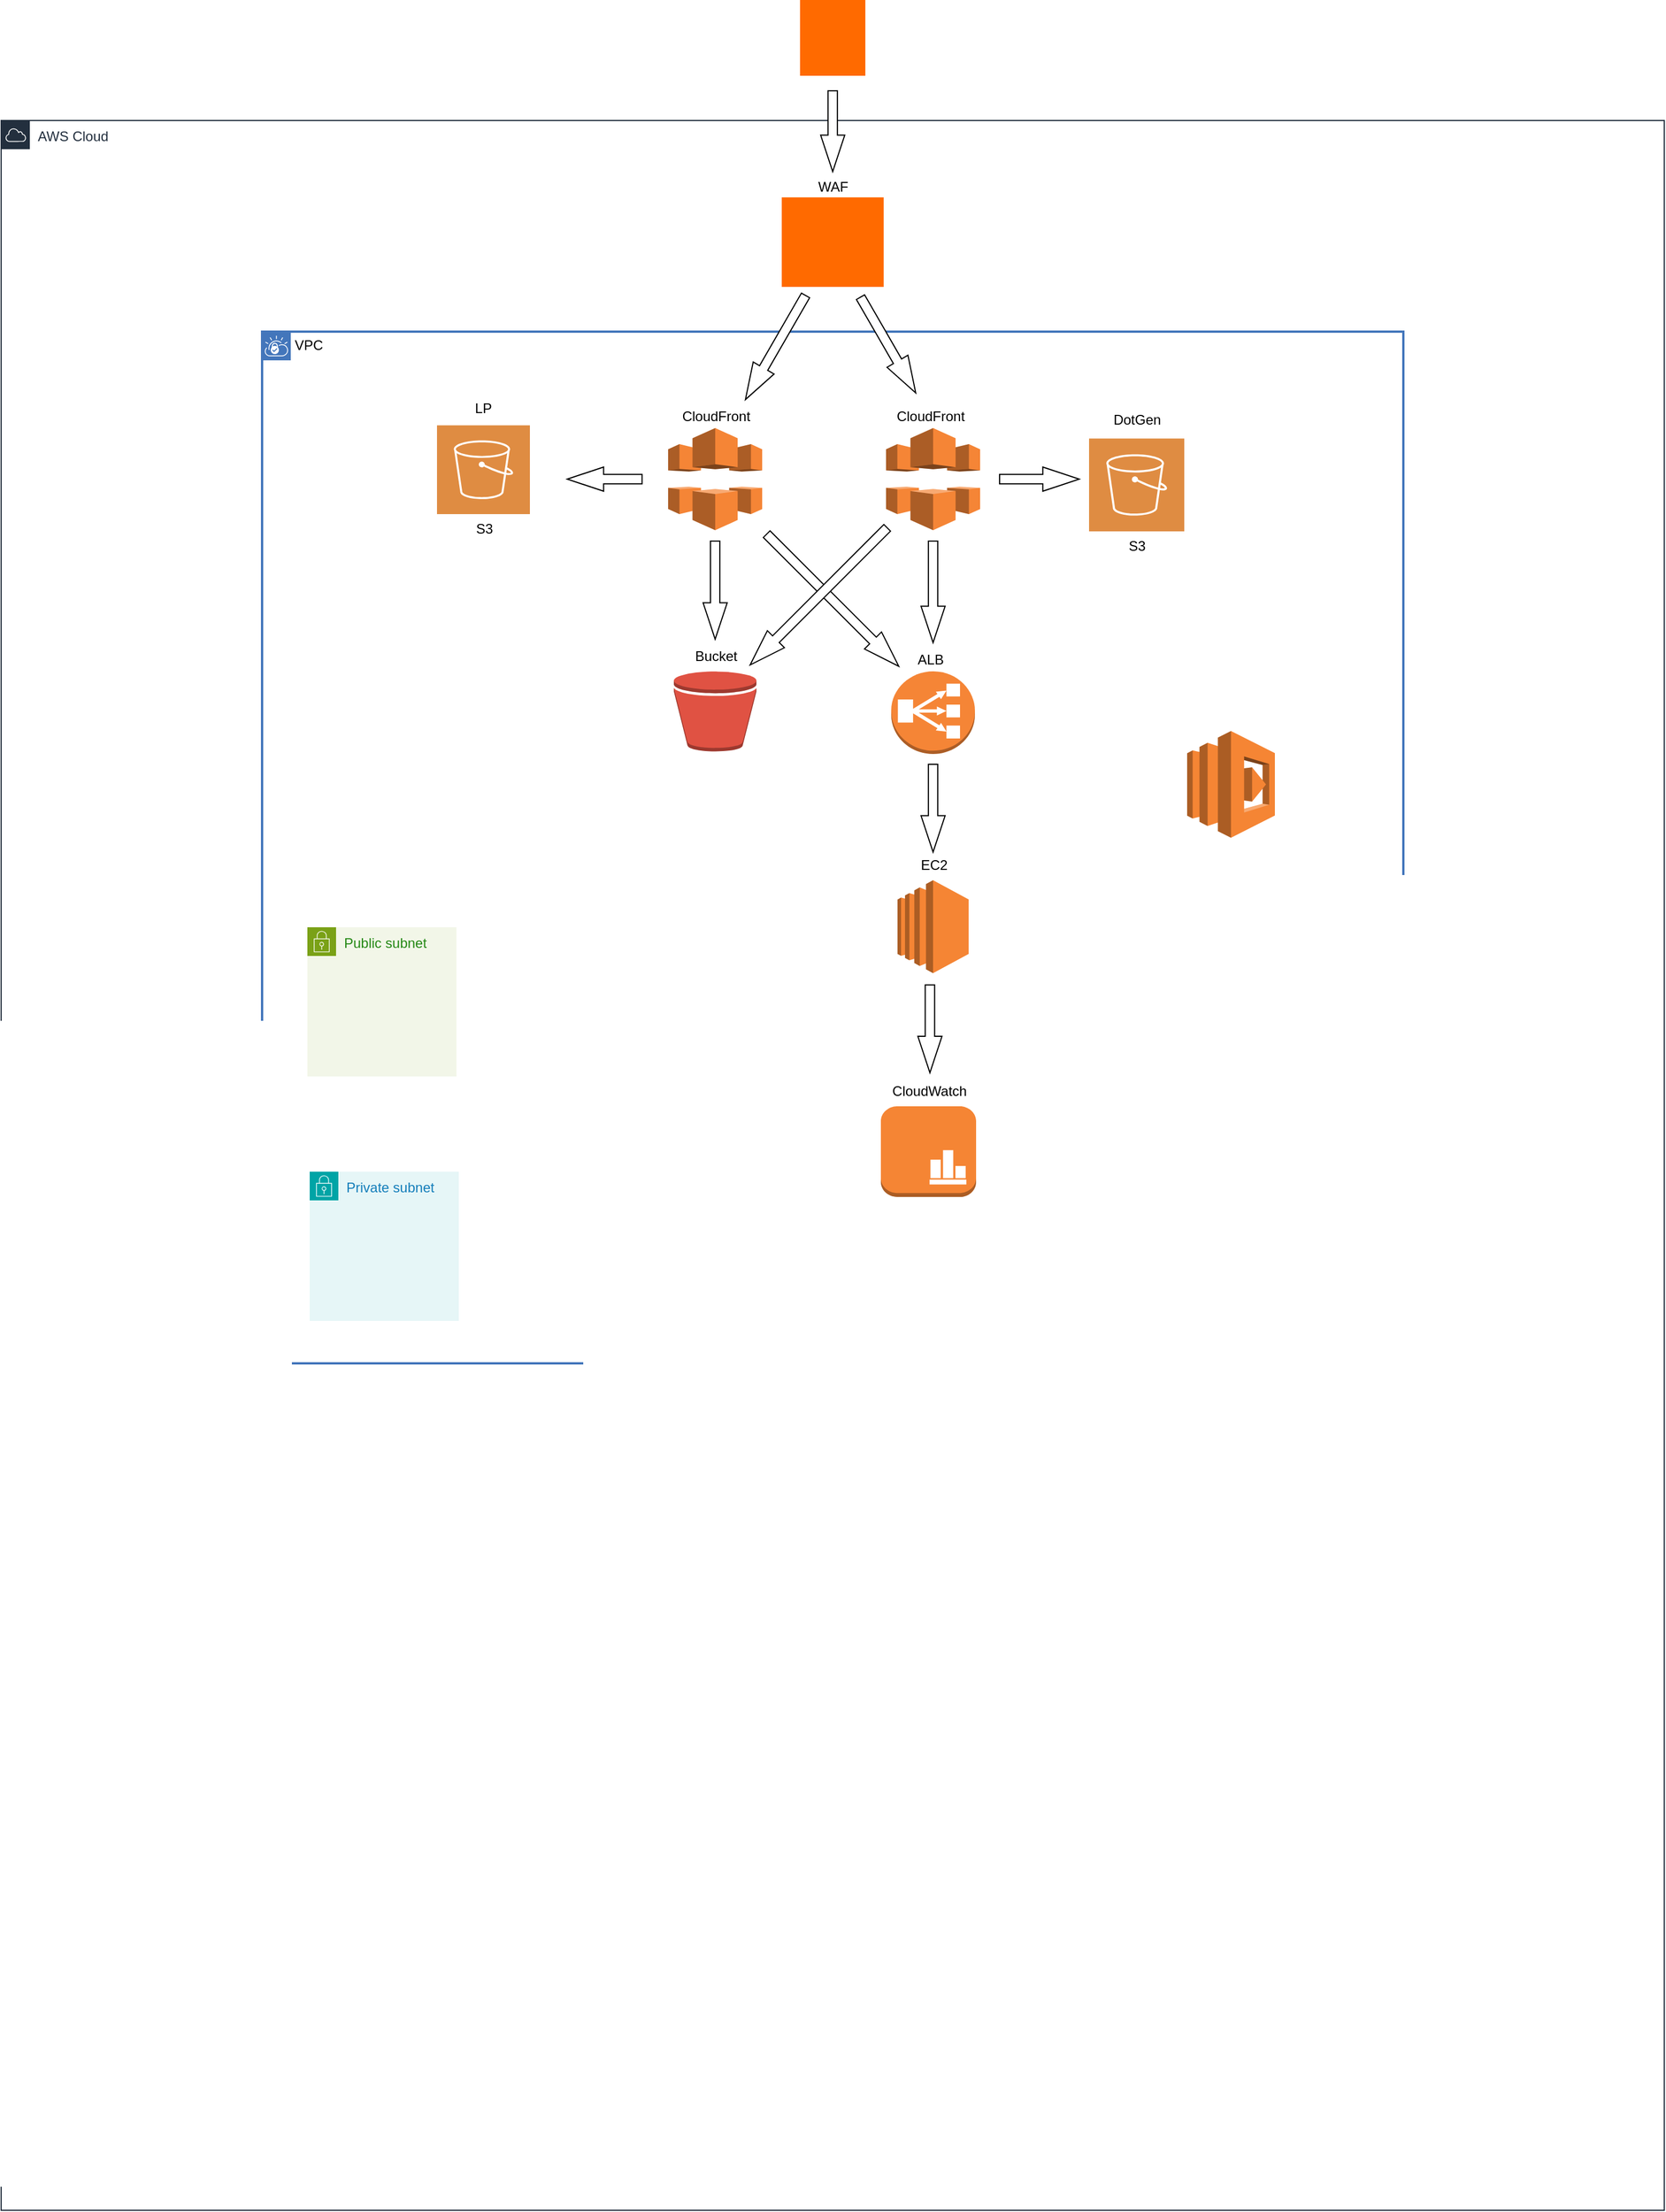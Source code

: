 <mxfile version="26.1.0">
  <diagram name="Page-1" id="Q-akTz2TxdO1c06iq3hH">
    <mxGraphModel dx="3354" dy="1480" grid="0" gridSize="10" guides="1" tooltips="1" connect="1" arrows="1" fold="1" page="0" pageScale="1" pageWidth="1654" pageHeight="1169" background="none" math="0" shadow="0">
      <root>
        <mxCell id="0" />
        <mxCell id="1" parent="0" />
        <mxCell id="kdxTP70CBCHhWi5CyuVd-4" value="AWS Cloud" style="points=[[0,0],[0.25,0],[0.5,0],[0.75,0],[1,0],[1,0.25],[1,0.5],[1,0.75],[1,1],[0.75,1],[0.5,1],[0.25,1],[0,1],[0,0.75],[0,0.5],[0,0.25]];outlineConnect=0;gradientColor=none;html=1;whiteSpace=wrap;fontSize=12;fontStyle=0;container=1;pointerEvents=0;collapsible=0;recursiveResize=0;shape=mxgraph.aws4.group;grIcon=mxgraph.aws4.group_aws_cloud;strokeColor=#232F3E;fillColor=none;verticalAlign=top;align=left;spacingLeft=30;fontColor=#232F3E;dashed=0;" parent="1" vertex="1">
          <mxGeometry x="-297" y="-52" width="1450" height="1821" as="geometry" />
        </mxCell>
        <mxCell id="kdxTP70CBCHhWi5CyuVd-19" value="VPC" style="shape=mxgraph.ibm.box;prType=vpc;fontStyle=0;verticalAlign=top;align=left;spacingLeft=32;spacingTop=4;fillColor=none;rounded=0;whiteSpace=wrap;html=1;strokeColor=#4376BB;strokeWidth=2;dashed=0;container=1;spacing=-4;collapsible=0;expand=0;recursiveResize=0;" parent="kdxTP70CBCHhWi5CyuVd-4" vertex="1">
          <mxGeometry x="227.5" y="184" width="995" height="899" as="geometry" />
        </mxCell>
        <mxCell id="kdxTP70CBCHhWi5CyuVd-65" value="Private subnet" style="points=[[0,0],[0.25,0],[0.5,0],[0.75,0],[1,0],[1,0.25],[1,0.5],[1,0.75],[1,1],[0.75,1],[0.5,1],[0.25,1],[0,1],[0,0.75],[0,0.5],[0,0.25]];outlineConnect=0;gradientColor=none;html=1;whiteSpace=wrap;fontSize=12;fontStyle=0;container=1;pointerEvents=0;collapsible=0;recursiveResize=0;shape=mxgraph.aws4.group;grIcon=mxgraph.aws4.group_security_group;grStroke=0;strokeColor=#00A4A6;fillColor=#E6F6F7;verticalAlign=top;align=left;spacingLeft=30;fontColor=#147EBA;dashed=0;" parent="kdxTP70CBCHhWi5CyuVd-19" vertex="1">
          <mxGeometry x="41.5" y="732" width="130" height="130" as="geometry" />
        </mxCell>
        <mxCell id="kdxTP70CBCHhWi5CyuVd-27" value="" style="html=1;shadow=0;dashed=0;align=center;verticalAlign=middle;shape=mxgraph.arrows2.arrow;dy=0.61;dx=31.76;notch=0;rotation=-180;" parent="kdxTP70CBCHhWi5CyuVd-19" vertex="1">
          <mxGeometry x="266.0" y="118" width="65.27" height="21" as="geometry" />
        </mxCell>
        <mxCell id="kdxTP70CBCHhWi5CyuVd-30" value="" style="html=1;shadow=0;dashed=0;align=center;verticalAlign=middle;shape=mxgraph.arrows2.arrow;dy=0.61;dx=31.76;notch=0;rotation=0;" parent="kdxTP70CBCHhWi5CyuVd-19" vertex="1">
          <mxGeometry x="643" y="118" width="69.44" height="21" as="geometry" />
        </mxCell>
        <mxCell id="kdxTP70CBCHhWi5CyuVd-32" value="" style="html=1;shadow=0;dashed=0;align=center;verticalAlign=middle;shape=mxgraph.arrows2.arrow;dy=0.61;dx=31.76;notch=0;rotation=45;" parent="kdxTP70CBCHhWi5CyuVd-19" vertex="1">
          <mxGeometry x="416.07" y="223.5" width="162.86" height="21" as="geometry" />
        </mxCell>
        <mxCell id="kdxTP70CBCHhWi5CyuVd-33" value="" style="html=1;shadow=0;dashed=0;align=center;verticalAlign=middle;shape=mxgraph.arrows2.arrow;dy=0.61;dx=31.76;notch=0;rotation=90;" parent="kdxTP70CBCHhWi5CyuVd-19" vertex="1">
          <mxGeometry x="540.75" y="216.25" width="88.5" height="21" as="geometry" />
        </mxCell>
        <mxCell id="kdxTP70CBCHhWi5CyuVd-34" value="" style="html=1;shadow=0;dashed=0;align=center;verticalAlign=middle;shape=mxgraph.arrows2.arrow;dy=0.61;dx=31.76;notch=0;rotation=-225;" parent="kdxTP70CBCHhWi5CyuVd-19" vertex="1">
          <mxGeometry x="400.76" y="220.17" width="169" height="21" as="geometry" />
        </mxCell>
        <mxCell id="kdxTP70CBCHhWi5CyuVd-35" value="" style="html=1;shadow=0;dashed=0;align=center;verticalAlign=middle;shape=mxgraph.arrows2.arrow;dy=0.61;dx=31.76;notch=0;rotation=90;" parent="kdxTP70CBCHhWi5CyuVd-19" vertex="1">
          <mxGeometry x="352.25" y="214.75" width="85.5" height="21" as="geometry" />
        </mxCell>
        <mxCell id="kdxTP70CBCHhWi5CyuVd-36" value="" style="html=1;shadow=0;dashed=0;align=center;verticalAlign=middle;shape=mxgraph.arrows2.arrow;dy=0.61;dx=31.76;notch=0;rotation=90;" parent="kdxTP70CBCHhWi5CyuVd-19" vertex="1">
          <mxGeometry x="546.75" y="404.75" width="76.5" height="21" as="geometry" />
        </mxCell>
        <mxCell id="kdxTP70CBCHhWi5CyuVd-23" value="" style="outlineConnect=0;dashed=0;verticalLabelPosition=bottom;verticalAlign=top;align=center;html=1;shape=mxgraph.aws3.lambda;fillColor=#F58534;gradientColor=none;" parent="kdxTP70CBCHhWi5CyuVd-19" vertex="1">
          <mxGeometry x="806.5" y="348" width="76.5" height="93" as="geometry" />
        </mxCell>
        <mxCell id="kdxTP70CBCHhWi5CyuVd-38" value="" style="html=1;shadow=0;dashed=0;align=center;verticalAlign=middle;shape=mxgraph.arrows2.arrow;dy=0.61;dx=31.76;notch=0;rotation=60;" parent="kdxTP70CBCHhWi5CyuVd-19" vertex="1">
          <mxGeometry x="497.66" y="1.14" width="96.27" height="21" as="geometry" />
        </mxCell>
        <mxCell id="kdxTP70CBCHhWi5CyuVd-37" value="" style="html=1;shadow=0;dashed=0;align=center;verticalAlign=middle;shape=mxgraph.arrows2.arrow;dy=0.61;dx=31.76;notch=0;rotation=120;" parent="kdxTP70CBCHhWi5CyuVd-19" vertex="1">
          <mxGeometry x="395.2" y="3.31" width="104.79" height="21" as="geometry" />
        </mxCell>
        <mxCell id="kdxTP70CBCHhWi5CyuVd-41" value="" style="html=1;shadow=0;dashed=0;align=center;verticalAlign=middle;shape=mxgraph.arrows2.arrow;dy=0.61;dx=31.76;notch=0;rotation=90;" parent="kdxTP70CBCHhWi5CyuVd-19" vertex="1">
          <mxGeometry x="544" y="597" width="76.5" height="21" as="geometry" />
        </mxCell>
        <mxCell id="kdxTP70CBCHhWi5CyuVd-43" value="" style="group" parent="kdxTP70CBCHhWi5CyuVd-19" vertex="1" connectable="0">
          <mxGeometry x="539.5" y="649" width="83" height="105" as="geometry" />
        </mxCell>
        <mxCell id="kdxTP70CBCHhWi5CyuVd-22" value="" style="outlineConnect=0;dashed=0;verticalLabelPosition=bottom;verticalAlign=top;align=center;html=1;shape=mxgraph.aws3.instance_with_cloudwatch;fillColor=#F58534;gradientColor=none;" parent="kdxTP70CBCHhWi5CyuVd-43" vertex="1">
          <mxGeometry y="26" width="83" height="79" as="geometry" />
        </mxCell>
        <mxCell id="kdxTP70CBCHhWi5CyuVd-42" value="CloudWatch" style="text;html=1;align=center;verticalAlign=middle;resizable=0;points=[];autosize=1;strokeColor=none;fillColor=none;" parent="kdxTP70CBCHhWi5CyuVd-43" vertex="1">
          <mxGeometry width="83" height="26" as="geometry" />
        </mxCell>
        <mxCell id="kdxTP70CBCHhWi5CyuVd-46" value="" style="group" parent="kdxTP70CBCHhWi5CyuVd-19" vertex="1" connectable="0">
          <mxGeometry x="554" y="452" width="62" height="107" as="geometry" />
        </mxCell>
        <mxCell id="kdxTP70CBCHhWi5CyuVd-14" value="" style="outlineConnect=0;dashed=0;verticalLabelPosition=bottom;verticalAlign=top;align=center;html=1;shape=mxgraph.aws3.ec2;fillColor=#F58534;gradientColor=none;" parent="kdxTP70CBCHhWi5CyuVd-46" vertex="1">
          <mxGeometry y="26" width="62" height="81" as="geometry" />
        </mxCell>
        <mxCell id="kdxTP70CBCHhWi5CyuVd-44" value="EC2" style="text;html=1;align=center;verticalAlign=middle;resizable=0;points=[];autosize=1;strokeColor=none;fillColor=none;" parent="kdxTP70CBCHhWi5CyuVd-46" vertex="1">
          <mxGeometry x="10.5" width="41" height="26" as="geometry" />
        </mxCell>
        <mxCell id="kdxTP70CBCHhWi5CyuVd-48" value="" style="group" parent="kdxTP70CBCHhWi5CyuVd-19" vertex="1" connectable="0">
          <mxGeometry x="548.5" y="273" width="73" height="95" as="geometry" />
        </mxCell>
        <mxCell id="kdxTP70CBCHhWi5CyuVd-5" value="" style="outlineConnect=0;dashed=0;verticalLabelPosition=bottom;verticalAlign=top;align=center;html=1;shape=mxgraph.aws3.classic_load_balancer;fillColor=#F58536;gradientColor=none;" parent="kdxTP70CBCHhWi5CyuVd-48" vertex="1">
          <mxGeometry y="23" width="73" height="72" as="geometry" />
        </mxCell>
        <mxCell id="kdxTP70CBCHhWi5CyuVd-47" value="ALB" style="text;html=1;align=center;verticalAlign=middle;resizable=0;points=[];autosize=1;strokeColor=none;fillColor=none;" parent="kdxTP70CBCHhWi5CyuVd-48" vertex="1">
          <mxGeometry x="13.25" width="41" height="26" as="geometry" />
        </mxCell>
        <mxCell id="kdxTP70CBCHhWi5CyuVd-50" value="" style="group" parent="kdxTP70CBCHhWi5CyuVd-19" vertex="1" connectable="0">
          <mxGeometry x="359" y="270" width="72" height="95.75" as="geometry" />
        </mxCell>
        <mxCell id="kdxTP70CBCHhWi5CyuVd-24" value="" style="outlineConnect=0;dashed=0;verticalLabelPosition=bottom;verticalAlign=top;align=center;html=1;shape=mxgraph.aws3.bucket;fillColor=#E05243;gradientColor=none;" parent="kdxTP70CBCHhWi5CyuVd-50" vertex="1">
          <mxGeometry y="26" width="72" height="69.75" as="geometry" />
        </mxCell>
        <mxCell id="kdxTP70CBCHhWi5CyuVd-49" value="Bucket" style="text;html=1;align=center;verticalAlign=middle;resizable=0;points=[];autosize=1;strokeColor=none;fillColor=none;" parent="kdxTP70CBCHhWi5CyuVd-50" vertex="1">
          <mxGeometry x="8.5" width="55" height="26" as="geometry" />
        </mxCell>
        <mxCell id="kdxTP70CBCHhWi5CyuVd-57" value="" style="group" parent="kdxTP70CBCHhWi5CyuVd-19" vertex="1" connectable="0">
          <mxGeometry x="152.5" y="43" width="81" height="142" as="geometry" />
        </mxCell>
        <mxCell id="kdxTP70CBCHhWi5CyuVd-20" value="" style="group" parent="kdxTP70CBCHhWi5CyuVd-57" vertex="1" connectable="0">
          <mxGeometry width="81" height="116" as="geometry" />
        </mxCell>
        <mxCell id="kdxTP70CBCHhWi5CyuVd-6" value="" style="sketch=0;pointerEvents=1;shadow=0;dashed=0;html=1;strokeColor=none;fillColor=#DF8C42;labelPosition=center;verticalLabelPosition=bottom;verticalAlign=top;align=center;outlineConnect=0;shape=mxgraph.veeam2.aws_s3;" parent="kdxTP70CBCHhWi5CyuVd-20" vertex="1">
          <mxGeometry y="38.667" width="81.0" height="77.333" as="geometry" />
        </mxCell>
        <mxCell id="kdxTP70CBCHhWi5CyuVd-7" value="LP" style="text;html=1;align=center;verticalAlign=middle;resizable=0;points=[];autosize=1;strokeColor=none;fillColor=none;" parent="kdxTP70CBCHhWi5CyuVd-20" vertex="1">
          <mxGeometry x="20.497" y="8.67" width="40" height="30" as="geometry" />
        </mxCell>
        <mxCell id="kdxTP70CBCHhWi5CyuVd-56" value="S3" style="text;html=1;align=center;verticalAlign=middle;resizable=0;points=[];autosize=1;strokeColor=none;fillColor=none;" parent="kdxTP70CBCHhWi5CyuVd-57" vertex="1">
          <mxGeometry x="24" y="116" width="33" height="26" as="geometry" />
        </mxCell>
        <mxCell id="kdxTP70CBCHhWi5CyuVd-60" value="" style="group" parent="kdxTP70CBCHhWi5CyuVd-19" vertex="1" connectable="0">
          <mxGeometry x="721" y="55" width="83" height="145" as="geometry" />
        </mxCell>
        <mxCell id="kdxTP70CBCHhWi5CyuVd-21" value="" style="group" parent="kdxTP70CBCHhWi5CyuVd-60" vertex="1" connectable="0">
          <mxGeometry width="83" height="119" as="geometry" />
        </mxCell>
        <mxCell id="kdxTP70CBCHhWi5CyuVd-12" value="" style="sketch=0;pointerEvents=1;shadow=0;dashed=0;html=1;strokeColor=none;fillColor=#DF8C42;labelPosition=center;verticalLabelPosition=bottom;verticalAlign=top;align=center;outlineConnect=0;shape=mxgraph.veeam2.aws_s3;" parent="kdxTP70CBCHhWi5CyuVd-21" vertex="1">
          <mxGeometry y="38.126" width="83" height="80.874" as="geometry" />
        </mxCell>
        <mxCell id="kdxTP70CBCHhWi5CyuVd-13" value="DotGen" style="text;html=1;align=center;verticalAlign=middle;resizable=0;points=[];autosize=1;strokeColor=none;fillColor=none;" parent="kdxTP70CBCHhWi5CyuVd-21" vertex="1">
          <mxGeometry x="12.004" y="9" width="59" height="26" as="geometry" />
        </mxCell>
        <mxCell id="kdxTP70CBCHhWi5CyuVd-59" value="S3" style="text;html=1;align=center;verticalAlign=middle;resizable=0;points=[];autosize=1;strokeColor=none;fillColor=none;" parent="kdxTP70CBCHhWi5CyuVd-60" vertex="1">
          <mxGeometry x="25" y="119" width="33" height="26" as="geometry" />
        </mxCell>
        <mxCell id="kdxTP70CBCHhWi5CyuVd-63" value="" style="group" parent="kdxTP70CBCHhWi5CyuVd-19" vertex="1" connectable="0">
          <mxGeometry x="543.75" y="61" width="82.25" height="112" as="geometry" />
        </mxCell>
        <mxCell id="kdxTP70CBCHhWi5CyuVd-2" value="" style="outlineConnect=0;dashed=0;verticalLabelPosition=bottom;verticalAlign=top;align=center;html=1;shape=mxgraph.aws3.cloudfront;fillColor=#F58536;gradientColor=none;" parent="kdxTP70CBCHhWi5CyuVd-63" vertex="1">
          <mxGeometry x="0.25" y="23" width="82" height="89" as="geometry" />
        </mxCell>
        <mxCell id="kdxTP70CBCHhWi5CyuVd-62" value="CloudFront" style="text;html=1;align=center;verticalAlign=middle;resizable=0;points=[];autosize=1;strokeColor=none;fillColor=none;" parent="kdxTP70CBCHhWi5CyuVd-63" vertex="1">
          <mxGeometry width="77" height="26" as="geometry" />
        </mxCell>
        <mxCell id="kdxTP70CBCHhWi5CyuVd-64" value="" style="group" parent="kdxTP70CBCHhWi5CyuVd-19" vertex="1" connectable="0">
          <mxGeometry x="354" y="61" width="82" height="112" as="geometry" />
        </mxCell>
        <mxCell id="kdxTP70CBCHhWi5CyuVd-29" value="" style="outlineConnect=0;dashed=0;verticalLabelPosition=bottom;verticalAlign=top;align=center;html=1;shape=mxgraph.aws3.cloudfront;fillColor=#F58536;gradientColor=none;" parent="kdxTP70CBCHhWi5CyuVd-64" vertex="1">
          <mxGeometry y="23" width="82" height="89" as="geometry" />
        </mxCell>
        <mxCell id="kdxTP70CBCHhWi5CyuVd-61" value="CloudFront" style="text;html=1;align=center;verticalAlign=middle;resizable=0;points=[];autosize=1;strokeColor=none;fillColor=none;" parent="kdxTP70CBCHhWi5CyuVd-64" vertex="1">
          <mxGeometry x="2.5" width="77" height="26" as="geometry" />
        </mxCell>
        <mxCell id="kdxTP70CBCHhWi5CyuVd-66" value="Public subnet" style="points=[[0,0],[0.25,0],[0.5,0],[0.75,0],[1,0],[1,0.25],[1,0.5],[1,0.75],[1,1],[0.75,1],[0.5,1],[0.25,1],[0,1],[0,0.75],[0,0.5],[0,0.25]];outlineConnect=0;gradientColor=none;html=1;whiteSpace=wrap;fontSize=12;fontStyle=0;container=1;pointerEvents=0;collapsible=0;recursiveResize=0;shape=mxgraph.aws4.group;grIcon=mxgraph.aws4.group_security_group;grStroke=0;strokeColor=#7AA116;fillColor=#F2F6E8;verticalAlign=top;align=left;spacingLeft=30;fontColor=#248814;dashed=0;" parent="kdxTP70CBCHhWi5CyuVd-19" vertex="1">
          <mxGeometry x="39.5" y="519" width="130" height="130" as="geometry" />
        </mxCell>
        <mxCell id="kdxTP70CBCHhWi5CyuVd-55" value="" style="group" parent="kdxTP70CBCHhWi5CyuVd-4" vertex="1" connectable="0">
          <mxGeometry x="680.58" y="45" width="88.84" height="100" as="geometry" />
        </mxCell>
        <mxCell id="kdxTP70CBCHhWi5CyuVd-10" value="" style="points=[];aspect=fixed;html=1;align=center;shadow=0;dashed=0;fillColor=#FF6A00;strokeColor=none;shape=mxgraph.alibaba_cloud.waf_web_application_firewall;" parent="kdxTP70CBCHhWi5CyuVd-55" vertex="1">
          <mxGeometry y="22" width="88.84" height="78" as="geometry" />
        </mxCell>
        <mxCell id="kdxTP70CBCHhWi5CyuVd-51" value="WAF" style="text;html=1;align=center;verticalAlign=middle;resizable=0;points=[];autosize=1;strokeColor=none;fillColor=none;" parent="kdxTP70CBCHhWi5CyuVd-55" vertex="1">
          <mxGeometry x="22.42" width="44" height="26" as="geometry" />
        </mxCell>
        <mxCell id="kdxTP70CBCHhWi5CyuVd-9" value="" style="points=[];aspect=fixed;html=1;align=center;shadow=0;dashed=0;fillColor=#FF6A00;strokeColor=none;shape=mxgraph.alibaba_cloud.user_feedback_02;" parent="1" vertex="1">
          <mxGeometry x="399.54" y="-157" width="56.91" height="66" as="geometry" />
        </mxCell>
        <mxCell id="kdxTP70CBCHhWi5CyuVd-40" value="" style="html=1;shadow=0;dashed=0;align=center;verticalAlign=middle;shape=mxgraph.arrows2.arrow;dy=0.61;dx=31.76;notch=0;rotation=90;" parent="1" vertex="1">
          <mxGeometry x="392.81" y="-53.17" width="70.36" height="21" as="geometry" />
        </mxCell>
      </root>
    </mxGraphModel>
  </diagram>
</mxfile>
